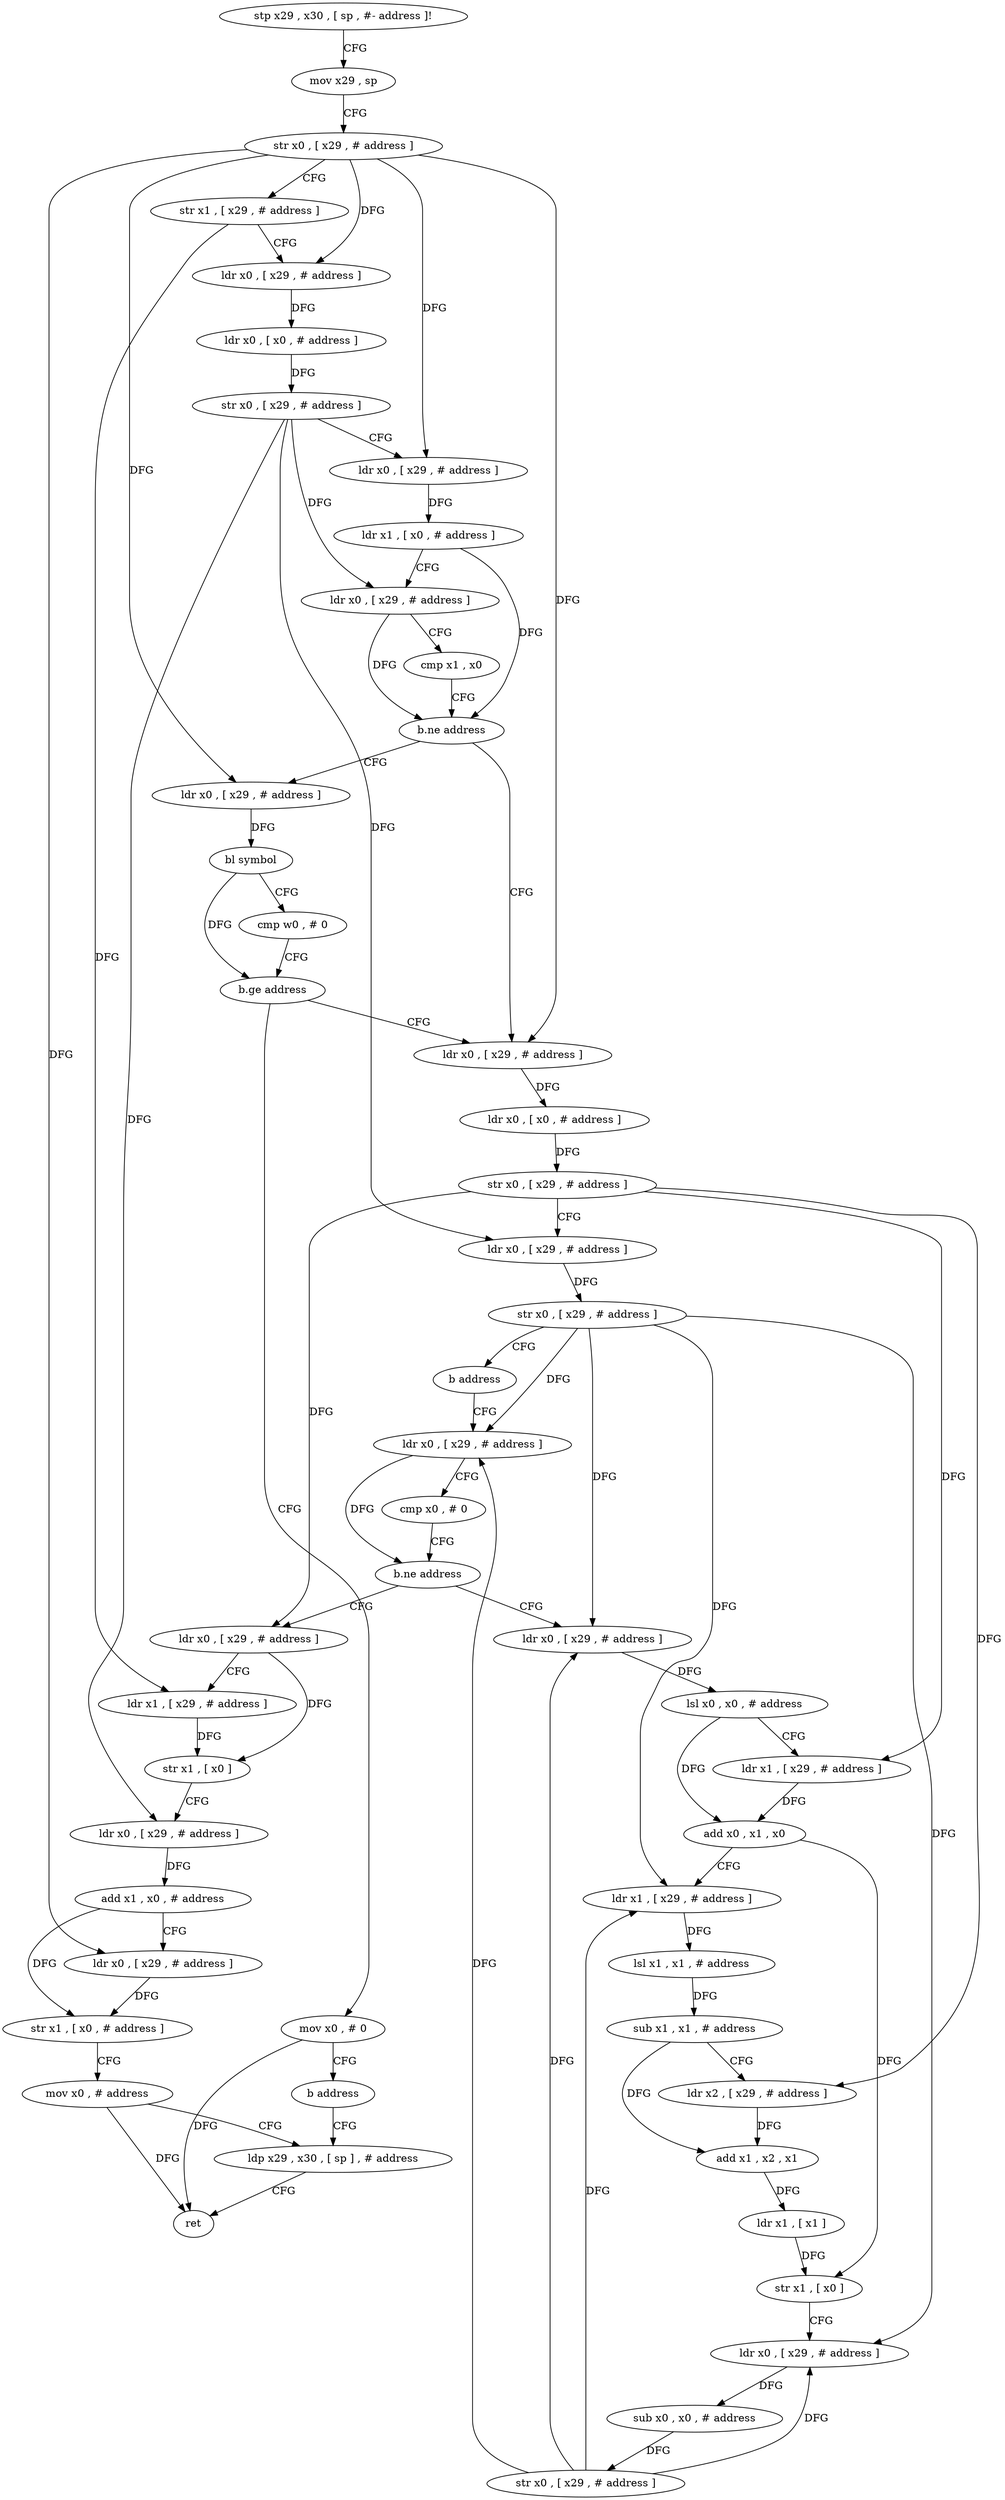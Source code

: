 digraph "func" {
"189764" [label = "stp x29 , x30 , [ sp , #- address ]!" ]
"189768" [label = "mov x29 , sp" ]
"189772" [label = "str x0 , [ x29 , # address ]" ]
"189776" [label = "str x1 , [ x29 , # address ]" ]
"189780" [label = "ldr x0 , [ x29 , # address ]" ]
"189784" [label = "ldr x0 , [ x0 , # address ]" ]
"189788" [label = "str x0 , [ x29 , # address ]" ]
"189792" [label = "ldr x0 , [ x29 , # address ]" ]
"189796" [label = "ldr x1 , [ x0 , # address ]" ]
"189800" [label = "ldr x0 , [ x29 , # address ]" ]
"189804" [label = "cmp x1 , x0" ]
"189808" [label = "b.ne address" ]
"189836" [label = "ldr x0 , [ x29 , # address ]" ]
"189812" [label = "ldr x0 , [ x29 , # address ]" ]
"189840" [label = "ldr x0 , [ x0 , # address ]" ]
"189844" [label = "str x0 , [ x29 , # address ]" ]
"189848" [label = "ldr x0 , [ x29 , # address ]" ]
"189852" [label = "str x0 , [ x29 , # address ]" ]
"189856" [label = "b address" ]
"189916" [label = "ldr x0 , [ x29 , # address ]" ]
"189816" [label = "bl symbol" ]
"189820" [label = "cmp w0 , # 0" ]
"189824" [label = "b.ge address" ]
"189828" [label = "mov x0 , # 0" ]
"189920" [label = "cmp x0 , # 0" ]
"189924" [label = "b.ne address" ]
"189860" [label = "ldr x0 , [ x29 , # address ]" ]
"189928" [label = "ldr x0 , [ x29 , # address ]" ]
"189832" [label = "b address" ]
"189960" [label = "ldp x29 , x30 , [ sp ] , # address" ]
"189864" [label = "lsl x0 , x0 , # address" ]
"189868" [label = "ldr x1 , [ x29 , # address ]" ]
"189872" [label = "add x0 , x1 , x0" ]
"189876" [label = "ldr x1 , [ x29 , # address ]" ]
"189880" [label = "lsl x1 , x1 , # address" ]
"189884" [label = "sub x1 , x1 , # address" ]
"189888" [label = "ldr x2 , [ x29 , # address ]" ]
"189892" [label = "add x1 , x2 , x1" ]
"189896" [label = "ldr x1 , [ x1 ]" ]
"189900" [label = "str x1 , [ x0 ]" ]
"189904" [label = "ldr x0 , [ x29 , # address ]" ]
"189908" [label = "sub x0 , x0 , # address" ]
"189912" [label = "str x0 , [ x29 , # address ]" ]
"189932" [label = "ldr x1 , [ x29 , # address ]" ]
"189936" [label = "str x1 , [ x0 ]" ]
"189940" [label = "ldr x0 , [ x29 , # address ]" ]
"189944" [label = "add x1 , x0 , # address" ]
"189948" [label = "ldr x0 , [ x29 , # address ]" ]
"189952" [label = "str x1 , [ x0 , # address ]" ]
"189956" [label = "mov x0 , # address" ]
"189964" [label = "ret" ]
"189764" -> "189768" [ label = "CFG" ]
"189768" -> "189772" [ label = "CFG" ]
"189772" -> "189776" [ label = "CFG" ]
"189772" -> "189780" [ label = "DFG" ]
"189772" -> "189792" [ label = "DFG" ]
"189772" -> "189836" [ label = "DFG" ]
"189772" -> "189812" [ label = "DFG" ]
"189772" -> "189948" [ label = "DFG" ]
"189776" -> "189780" [ label = "CFG" ]
"189776" -> "189932" [ label = "DFG" ]
"189780" -> "189784" [ label = "DFG" ]
"189784" -> "189788" [ label = "DFG" ]
"189788" -> "189792" [ label = "CFG" ]
"189788" -> "189800" [ label = "DFG" ]
"189788" -> "189848" [ label = "DFG" ]
"189788" -> "189940" [ label = "DFG" ]
"189792" -> "189796" [ label = "DFG" ]
"189796" -> "189800" [ label = "CFG" ]
"189796" -> "189808" [ label = "DFG" ]
"189800" -> "189804" [ label = "CFG" ]
"189800" -> "189808" [ label = "DFG" ]
"189804" -> "189808" [ label = "CFG" ]
"189808" -> "189836" [ label = "CFG" ]
"189808" -> "189812" [ label = "CFG" ]
"189836" -> "189840" [ label = "DFG" ]
"189812" -> "189816" [ label = "DFG" ]
"189840" -> "189844" [ label = "DFG" ]
"189844" -> "189848" [ label = "CFG" ]
"189844" -> "189868" [ label = "DFG" ]
"189844" -> "189888" [ label = "DFG" ]
"189844" -> "189928" [ label = "DFG" ]
"189848" -> "189852" [ label = "DFG" ]
"189852" -> "189856" [ label = "CFG" ]
"189852" -> "189916" [ label = "DFG" ]
"189852" -> "189860" [ label = "DFG" ]
"189852" -> "189876" [ label = "DFG" ]
"189852" -> "189904" [ label = "DFG" ]
"189856" -> "189916" [ label = "CFG" ]
"189916" -> "189920" [ label = "CFG" ]
"189916" -> "189924" [ label = "DFG" ]
"189816" -> "189820" [ label = "CFG" ]
"189816" -> "189824" [ label = "DFG" ]
"189820" -> "189824" [ label = "CFG" ]
"189824" -> "189836" [ label = "CFG" ]
"189824" -> "189828" [ label = "CFG" ]
"189828" -> "189832" [ label = "CFG" ]
"189828" -> "189964" [ label = "DFG" ]
"189920" -> "189924" [ label = "CFG" ]
"189924" -> "189860" [ label = "CFG" ]
"189924" -> "189928" [ label = "CFG" ]
"189860" -> "189864" [ label = "DFG" ]
"189928" -> "189932" [ label = "CFG" ]
"189928" -> "189936" [ label = "DFG" ]
"189832" -> "189960" [ label = "CFG" ]
"189960" -> "189964" [ label = "CFG" ]
"189864" -> "189868" [ label = "CFG" ]
"189864" -> "189872" [ label = "DFG" ]
"189868" -> "189872" [ label = "DFG" ]
"189872" -> "189876" [ label = "CFG" ]
"189872" -> "189900" [ label = "DFG" ]
"189876" -> "189880" [ label = "DFG" ]
"189880" -> "189884" [ label = "DFG" ]
"189884" -> "189888" [ label = "CFG" ]
"189884" -> "189892" [ label = "DFG" ]
"189888" -> "189892" [ label = "DFG" ]
"189892" -> "189896" [ label = "DFG" ]
"189896" -> "189900" [ label = "DFG" ]
"189900" -> "189904" [ label = "CFG" ]
"189904" -> "189908" [ label = "DFG" ]
"189908" -> "189912" [ label = "DFG" ]
"189912" -> "189916" [ label = "DFG" ]
"189912" -> "189860" [ label = "DFG" ]
"189912" -> "189876" [ label = "DFG" ]
"189912" -> "189904" [ label = "DFG" ]
"189932" -> "189936" [ label = "DFG" ]
"189936" -> "189940" [ label = "CFG" ]
"189940" -> "189944" [ label = "DFG" ]
"189944" -> "189948" [ label = "CFG" ]
"189944" -> "189952" [ label = "DFG" ]
"189948" -> "189952" [ label = "DFG" ]
"189952" -> "189956" [ label = "CFG" ]
"189956" -> "189960" [ label = "CFG" ]
"189956" -> "189964" [ label = "DFG" ]
}
